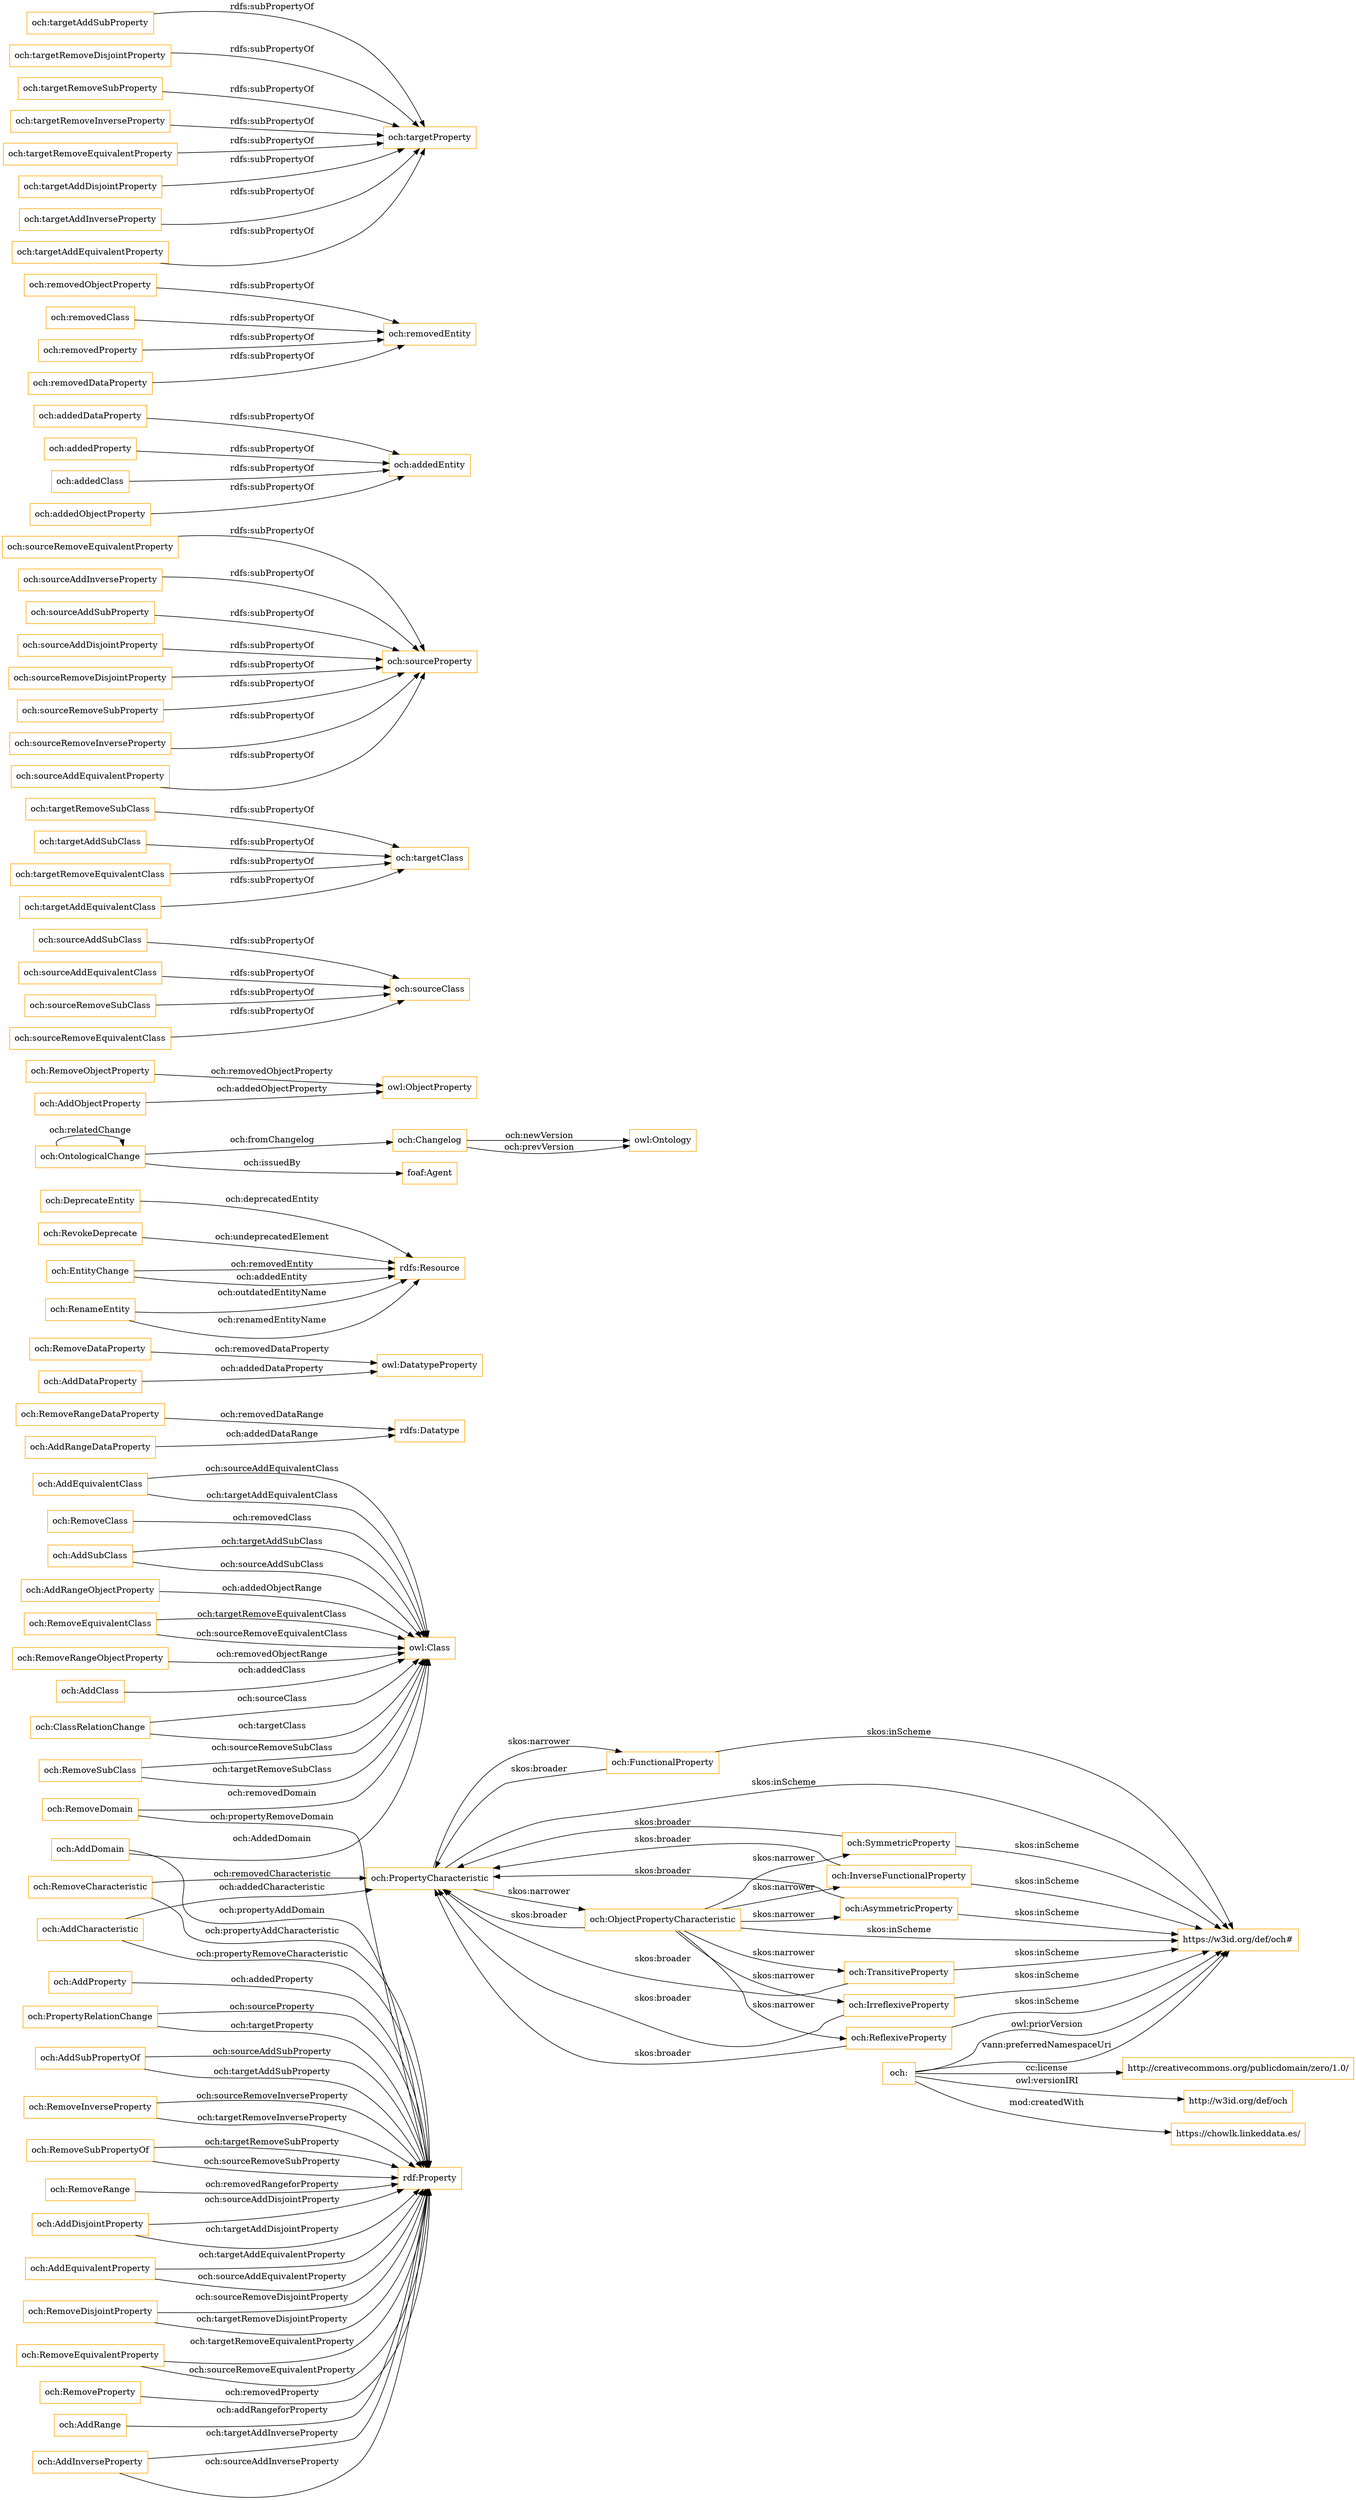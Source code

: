 digraph ar2dtool_diagram { 
rankdir=LR;
size="1501"
node [shape = rectangle, color="orange"]; "och:AddSubClass" "och:RemoveRangeDataProperty" "och:AddEquivalentProperty" "och:AddProperty" "rdfs:Datatype" "och:PropertyRelationChange" "och:AddRangeObjectProperty" "och:RemoveCharacteristic" "och:RemoveDataProperty" "och:RemoveInverseProperty" "och:DeprecateEntity" "rdf:Property" "och:RemoveRange" "och:RemoveSubClass" "och:RemoveEquivalentClass" "och:AddDataProperty" "owl:Ontology" "och:RemoveRangeObjectProperty" "och:AddRangeDataProperty" "och:AddDisjointProperty" "och:RemoveObjectProperty" "och:AddDomain" "och:AddClass" "och:AddCharacteristic" "rdfs:Resource" "och:RevokeDeprecate" "och:EntityChange" "owl:ObjectProperty" "och:Changelog" "och:RemoveDisjointProperty" "och:RemoveEquivalentProperty" "och:RenameEntity" "och:ClassRelationChange" "foaf:Agent" "och:AddRange" "och:AddEquivalentClass" "owl:Class" "och:RemoveSubPropertyOf" "och:RemoveDomain" "och:AddInverseProperty" "och:AddSubPropertyOf" "och:RemoveClass" "och:OntologicalChange" "owl:DatatypeProperty" ; /*classes style*/
	"och:AsymmetricProperty" -> "och:PropertyCharacteristic" [ label = "skos:broader" ];
	"och:AsymmetricProperty" -> "https://w3id.org/def/och#" [ label = "skos:inScheme" ];
	"och:sourceAddSubClass" -> "och:sourceClass" [ label = "rdfs:subPropertyOf" ];
	"och:targetRemoveSubClass" -> "och:targetClass" [ label = "rdfs:subPropertyOf" ];
	"och:sourceRemoveEquivalentProperty" -> "och:sourceProperty" [ label = "rdfs:subPropertyOf" ];
	"och:addedDataProperty" -> "och:addedEntity" [ label = "rdfs:subPropertyOf" ];
	"och:removedObjectProperty" -> "och:removedEntity" [ label = "rdfs:subPropertyOf" ];
	"och:targetAddSubProperty" -> "och:targetProperty" [ label = "rdfs:subPropertyOf" ];
	"och:removedClass" -> "och:removedEntity" [ label = "rdfs:subPropertyOf" ];
	"och:TransitiveProperty" -> "och:PropertyCharacteristic" [ label = "skos:broader" ];
	"och:TransitiveProperty" -> "https://w3id.org/def/och#" [ label = "skos:inScheme" ];
	"och:sourceAddInverseProperty" -> "och:sourceProperty" [ label = "rdfs:subPropertyOf" ];
	"och:sourceAddEquivalentClass" -> "och:sourceClass" [ label = "rdfs:subPropertyOf" ];
	"och:addedProperty" -> "och:addedEntity" [ label = "rdfs:subPropertyOf" ];
	"och:targetRemoveDisjointProperty" -> "och:targetProperty" [ label = "rdfs:subPropertyOf" ];
	"och:" -> "https://w3id.org/def/och#" [ label = "vann:preferredNamespaceUri" ];
	"och:" -> "http://creativecommons.org/publicdomain/zero/1.0/" [ label = "cc:license" ];
	"och:" -> "https://w3id.org/def/och#" [ label = "owl:priorVersion" ];
	"och:" -> "http://w3id.org/def/och" [ label = "owl:versionIRI" ];
	"och:" -> "https://chowlk.linkeddata.es/" [ label = "mod:createdWith" ];
	"och:sourceAddSubProperty" -> "och:sourceProperty" [ label = "rdfs:subPropertyOf" ];
	"och:sourceAddDisjointProperty" -> "och:sourceProperty" [ label = "rdfs:subPropertyOf" ];
	"och:targetRemoveSubProperty" -> "och:targetProperty" [ label = "rdfs:subPropertyOf" ];
	"och:IrreflexiveProperty" -> "och:PropertyCharacteristic" [ label = "skos:broader" ];
	"och:IrreflexiveProperty" -> "https://w3id.org/def/och#" [ label = "skos:inScheme" ];
	"och:sourceRemoveDisjointProperty" -> "och:sourceProperty" [ label = "rdfs:subPropertyOf" ];
	"och:ReflexiveProperty" -> "och:PropertyCharacteristic" [ label = "skos:broader" ];
	"och:ReflexiveProperty" -> "https://w3id.org/def/och#" [ label = "skos:inScheme" ];
	"och:PropertyCharacteristic" -> "och:ObjectPropertyCharacteristic" [ label = "skos:narrower" ];
	"och:PropertyCharacteristic" -> "och:FunctionalProperty" [ label = "skos:narrower" ];
	"och:PropertyCharacteristic" -> "https://w3id.org/def/och#" [ label = "skos:inScheme" ];
	"och:sourceRemoveSubProperty" -> "och:sourceProperty" [ label = "rdfs:subPropertyOf" ];
	"och:sourceRemoveSubClass" -> "och:sourceClass" [ label = "rdfs:subPropertyOf" ];
	"och:sourceRemoveInverseProperty" -> "och:sourceProperty" [ label = "rdfs:subPropertyOf" ];
	"och:targetAddSubClass" -> "och:targetClass" [ label = "rdfs:subPropertyOf" ];
	"och:sourceRemoveEquivalentClass" -> "och:sourceClass" [ label = "rdfs:subPropertyOf" ];
	"och:removedProperty" -> "och:removedEntity" [ label = "rdfs:subPropertyOf" ];
	"och:InverseFunctionalProperty" -> "och:PropertyCharacteristic" [ label = "skos:broader" ];
	"och:InverseFunctionalProperty" -> "https://w3id.org/def/och#" [ label = "skos:inScheme" ];
	"och:sourceAddEquivalentProperty" -> "och:sourceProperty" [ label = "rdfs:subPropertyOf" ];
	"och:addedClass" -> "och:addedEntity" [ label = "rdfs:subPropertyOf" ];
	"och:ObjectPropertyCharacteristic" -> "och:AsymmetricProperty" [ label = "skos:narrower" ];
	"och:ObjectPropertyCharacteristic" -> "och:PropertyCharacteristic" [ label = "skos:broader" ];
	"och:ObjectPropertyCharacteristic" -> "och:SymmetricProperty" [ label = "skos:narrower" ];
	"och:ObjectPropertyCharacteristic" -> "och:TransitiveProperty" [ label = "skos:narrower" ];
	"och:ObjectPropertyCharacteristic" -> "https://w3id.org/def/och#" [ label = "skos:inScheme" ];
	"och:ObjectPropertyCharacteristic" -> "och:InverseFunctionalProperty" [ label = "skos:narrower" ];
	"och:ObjectPropertyCharacteristic" -> "och:ReflexiveProperty" [ label = "skos:narrower" ];
	"och:ObjectPropertyCharacteristic" -> "och:IrreflexiveProperty" [ label = "skos:narrower" ];
	"och:FunctionalProperty" -> "och:PropertyCharacteristic" [ label = "skos:broader" ];
	"och:FunctionalProperty" -> "https://w3id.org/def/och#" [ label = "skos:inScheme" ];
	"och:removedDataProperty" -> "och:removedEntity" [ label = "rdfs:subPropertyOf" ];
	"och:addedObjectProperty" -> "och:addedEntity" [ label = "rdfs:subPropertyOf" ];
	"och:targetRemoveInverseProperty" -> "och:targetProperty" [ label = "rdfs:subPropertyOf" ];
	"och:SymmetricProperty" -> "och:PropertyCharacteristic" [ label = "skos:broader" ];
	"och:SymmetricProperty" -> "https://w3id.org/def/och#" [ label = "skos:inScheme" ];
	"och:targetRemoveEquivalentProperty" -> "och:targetProperty" [ label = "rdfs:subPropertyOf" ];
	"och:targetRemoveEquivalentClass" -> "och:targetClass" [ label = "rdfs:subPropertyOf" ];
	"och:targetAddDisjointProperty" -> "och:targetProperty" [ label = "rdfs:subPropertyOf" ];
	"och:targetAddInverseProperty" -> "och:targetProperty" [ label = "rdfs:subPropertyOf" ];
	"och:targetAddEquivalentClass" -> "och:targetClass" [ label = "rdfs:subPropertyOf" ];
	"och:targetAddEquivalentProperty" -> "och:targetProperty" [ label = "rdfs:subPropertyOf" ];
	"och:Changelog" -> "owl:Ontology" [ label = "och:newVersion" ];
	"och:OntologicalChange" -> "foaf:Agent" [ label = "och:issuedBy" ];
	"och:RemoveInverseProperty" -> "rdf:Property" [ label = "och:sourceRemoveInverseProperty" ];
	"och:RemoveSubClass" -> "owl:Class" [ label = "och:targetRemoveSubClass" ];
	"och:AddRangeObjectProperty" -> "owl:Class" [ label = "och:addedObjectRange" ];
	"och:RemoveRange" -> "rdf:Property" [ label = "och:removedRangeforProperty" ];
	"och:AddSubClass" -> "owl:Class" [ label = "och:targetAddSubClass" ];
	"och:RemoveDataProperty" -> "owl:DatatypeProperty" [ label = "och:removedDataProperty" ];
	"och:RemoveCharacteristic" -> "rdf:Property" [ label = "och:propertyAddCharacteristic" ];
	"och:DeprecateEntity" -> "rdfs:Resource" [ label = "och:deprecatedEntity" ];
	"och:RemoveSubPropertyOf" -> "rdf:Property" [ label = "och:sourceRemoveSubProperty" ];
	"och:RemoveDisjointProperty" -> "rdf:Property" [ label = "och:sourceRemoveDisjointProperty" ];
	"och:AddEquivalentProperty" -> "rdf:Property" [ label = "och:sourceAddEquivalentProperty" ];
	"och:RemoveDomain" -> "rdf:Property" [ label = "och:propertyRemoveDomain" ];
	"och:RemoveSubClass" -> "owl:Class" [ label = "och:sourceRemoveSubClass" ];
	"och:RemoveRangeObjectProperty" -> "owl:Class" [ label = "och:removedObjectRange" ];
	"och:RemoveEquivalentClass" -> "owl:Class" [ label = "och:targetRemoveEquivalentClass" ];
	"och:RemoveEquivalentProperty" -> "rdf:Property" [ label = "och:targetRemoveEquivalentProperty" ];
	"och:EntityChange" -> "rdfs:Resource" [ label = "och:removedEntity" ];
	"och:OntologicalChange" -> "och:OntologicalChange" [ label = "och:relatedChange" ];
	"och:AddSubClass" -> "owl:Class" [ label = "och:sourceAddSubClass" ];
	"och:AddDisjointProperty" -> "rdf:Property" [ label = "och:sourceAddDisjointProperty" ];
	"och:AddInverseProperty" -> "rdf:Property" [ label = "och:targetAddInverseProperty" ];
	"och:Changelog" -> "owl:Ontology" [ label = "och:prevVersion" ];
	"och:AddDomain" -> "owl:Class" [ label = "och:AddedDomain" ];
	"och:RemoveClass" -> "owl:Class" [ label = "och:removedClass" ];
	"och:EntityChange" -> "rdfs:Resource" [ label = "och:addedEntity" ];
	"och:AddEquivalentClass" -> "owl:Class" [ label = "och:sourceAddEquivalentClass" ];
	"och:RemoveRangeDataProperty" -> "rdfs:Datatype" [ label = "och:removedDataRange" ];
	"och:AddSubPropertyOf" -> "rdf:Property" [ label = "och:sourceAddSubProperty" ];
	"och:RemoveInverseProperty" -> "rdf:Property" [ label = "och:targetRemoveInverseProperty" ];
	"och:RemoveEquivalentProperty" -> "rdf:Property" [ label = "och:sourceRemoveEquivalentProperty" ];
	"och:AddRangeDataProperty" -> "rdfs:Datatype" [ label = "och:addedDataRange" ];
	"och:AddCharacteristic" -> "rdf:Property" [ label = "och:propertyRemoveCharacteristic" ];
	"och:AddClass" -> "owl:Class" [ label = "och:addedClass" ];
	"och:AddObjectProperty" -> "owl:ObjectProperty" [ label = "och:addedObjectProperty" ];
	"och:OntologicalChange" -> "och:Changelog" [ label = "och:fromChangelog" ];
	"och:AddEquivalentClass" -> "owl:Class" [ label = "och:targetAddEquivalentClass" ];
	"och:AddRange" -> "rdf:Property" [ label = "och:addRangeforProperty" ];
	"och:ClassRelationChange" -> "owl:Class" [ label = "och:sourceClass" ];
	"och:RevokeDeprecate" -> "rdfs:Resource" [ label = "och:undeprecatedElement" ];
	"och:PropertyRelationChange" -> "rdf:Property" [ label = "och:sourceProperty" ];
	"och:RemoveCharacteristic" -> "och:PropertyCharacteristic" [ label = "och:removedCharacteristic" ];
	"och:AddDomain" -> "rdf:Property" [ label = "och:propertyAddDomain" ];
	"och:RemoveObjectProperty" -> "owl:ObjectProperty" [ label = "och:removedObjectProperty" ];
	"och:AddSubPropertyOf" -> "rdf:Property" [ label = "och:targetAddSubProperty" ];
	"och:RemoveEquivalentClass" -> "owl:Class" [ label = "och:sourceRemoveEquivalentClass" ];
	"och:AddEquivalentProperty" -> "rdf:Property" [ label = "och:targetAddEquivalentProperty" ];
	"och:AddProperty" -> "rdf:Property" [ label = "och:addedProperty" ];
	"och:RenameEntity" -> "rdfs:Resource" [ label = "och:outdatedEntityName" ];
	"och:AddInverseProperty" -> "rdf:Property" [ label = "och:sourceAddInverseProperty" ];
	"och:RemoveProperty" -> "rdf:Property" [ label = "och:removedProperty" ];
	"och:RemoveDisjointProperty" -> "rdf:Property" [ label = "och:targetRemoveDisjointProperty" ];
	"och:RemoveSubPropertyOf" -> "rdf:Property" [ label = "och:targetRemoveSubProperty" ];
	"och:RemoveDomain" -> "owl:Class" [ label = "och:removedDomain" ];
	"och:RenameEntity" -> "rdfs:Resource" [ label = "och:renamedEntityName" ];
	"och:PropertyRelationChange" -> "rdf:Property" [ label = "och:targetProperty" ];
	"och:ClassRelationChange" -> "owl:Class" [ label = "och:targetClass" ];
	"och:AddDataProperty" -> "owl:DatatypeProperty" [ label = "och:addedDataProperty" ];
	"och:AddDisjointProperty" -> "rdf:Property" [ label = "och:targetAddDisjointProperty" ];
	"och:AddCharacteristic" -> "och:PropertyCharacteristic" [ label = "och:addedCharacteristic" ];

}
